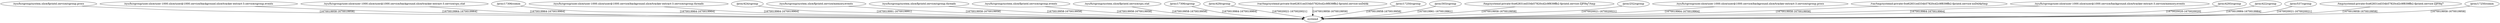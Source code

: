 digraph {
	"/sys/fs/cgroup/system.slice/fprintd.service/cgroup.procs" [shape=oval]
	"/sys/fs/cgroup/user.slice/user-1000.slice/user@1000.service/background.slice/tracker-extract-3.service/cgroup.events" [shape=oval]
	"/sys/fs/cgroup/user.slice/user-1000.slice/user@1000.service/background.slice/tracker-extract-3.service/cpu.stat" [shape=oval]
	"/proc/17306/comm" [shape=oval]
	"/sys/fs/cgroup/user.slice/user-1000.slice/user@1000.service/background.slice/tracker-extract-3.service/cgroup.threads" [shape=oval]
	"/proc/424/cgroup" [shape=oval]
	"/sys/fs/cgroup/system.slice/fprintd.service/memory.events" [shape=oval]
	"/sys/fs/cgroup/system.slice/fprintd.service/cgroup.threads" [shape=oval]
	"/sys/fs/cgroup/system.slice/fprintd.service/cgroup.events" [shape=oval]
	"/sys/fs/cgroup/system.slice/fprintd.service/cpu.stat" [shape=oval]
	"/proc/17306/cgroup" [shape=oval]
	"/proc/429/cgroup" [shape=oval]
	"/var/tmp/systemd-private-0ce62831ed334b57820cd2c9f839ffb2-fprintd.service-xnDdAk" [shape=oval]
	"/proc/17250/cgroup" [shape=oval]
	"/proc/303/cgroup" [shape=oval]
	systemd [shape=oval]
	"/tmp/systemd-private-0ce62831ed334b57820cd2c9f839ffb2-fprintd.service-ZJFHq7/tmp" [shape=oval]
	"/proc/252/cgroup" [shape=oval]
	"/sys/fs/cgroup/user.slice/user-1000.slice/user@1000.service/background.slice/tracker-extract-3.service/cgroup.procs" [shape=oval]
	"/var/tmp/systemd-private-0ce62831ed334b57820cd2c9f839ffb2-fprintd.service-xnDdAk/tmp" [shape=oval]
	"/sys/fs/cgroup/user.slice/user-1000.slice/user@1000.service/background.slice/tracker-extract-3.service/memory.events" [shape=oval]
	"/proc/4293/cgroup" [shape=oval]
	"/proc/422/cgroup" [shape=oval]
	"/proc/537/cgroup" [shape=oval]
	"/tmp/systemd-private-0ce62831ed334b57820cd2c9f839ffb2-fprintd.service-ZJFHq7" [shape=oval]
	"/proc/17250/comm" [shape=oval]
	"/proc/4293/cgroup" -> systemd [label="[1670020020-1670020020]"]
	"/proc/422/cgroup" -> systemd [label="[1670019984-1670019984]"]
	"/var/tmp/systemd-private-0ce62831ed334b57820cd2c9f839ffb2-fprintd.service-xnDdAk/tmp" -> systemd [label="[1670019958-1670019958]"]
	"/tmp/systemd-private-0ce62831ed334b57820cd2c9f839ffb2-fprintd.service-ZJFHq7" -> systemd [label="[1670019958-1670019958]"]
	"/sys/fs/cgroup/system.slice/fprintd.service/cgroup.events" -> systemd [label="[1670019958-1670019958]"]
	"/sys/fs/cgroup/system.slice/fprintd.service/memory.events" -> systemd [label="[1670019958-1670019958]"]
	"/sys/fs/cgroup/system.slice/fprintd.service/cpu.stat" -> systemd [label="[1670019958-1670019958]"]
	"/tmp/systemd-private-0ce62831ed334b57820cd2c9f839ffb2-fprintd.service-ZJFHq7/tmp" -> systemd [label="[1670019958-1670019958]"]
	"/proc/17306/comm" -> systemd [label="[1670019964-1670019964]"]
	"/sys/fs/cgroup/user.slice/user-1000.slice/user@1000.service/background.slice/tracker-extract-3.service/cgroup.events" -> systemd [label="[1670019964-1670019964]"]
	"/sys/fs/cgroup/user.slice/user-1000.slice/user@1000.service/background.slice/tracker-extract-3.service/cpu.stat" -> systemd [label="[1670019964-1670019964]"]
	"/proc/17250/comm" -> systemd [label="[1670019958-1670019958]"]
	"/proc/537/cgroup" -> systemd [label="[1670020021-1670020021]"]
	"/proc/17306/cgroup" -> systemd [label="[1670019964-1670019964]"]
	"/proc/252/cgroup" -> systemd [label="[1670020021-1670020021]"]
	"/sys/fs/cgroup/system.slice/fprintd.service/cgroup.procs" -> systemd [label="[1670019958-1670019958]"]
	"/sys/fs/cgroup/system.slice/fprintd.service/cgroup.threads" -> systemd [label="[1670019958-1670019958]"]
	"/proc/303/cgroup" -> systemd [label="[1670019961-1670019961]"]
	"/var/tmp/systemd-private-0ce62831ed334b57820cd2c9f839ffb2-fprintd.service-xnDdAk" -> systemd [label="[1670019958-1670019958]"]
	"/sys/fs/cgroup/user.slice/user-1000.slice/user@1000.service/background.slice/tracker-extract-3.service/cgroup.threads" -> systemd [label="[1670019964-1670019964]"]
	"/proc/429/cgroup" -> systemd [label="[1670020021-1670020021]"]
	"/sys/fs/cgroup/user.slice/user-1000.slice/user@1000.service/background.slice/tracker-extract-3.service/memory.events" -> systemd [label="[1670019964-1670019964]"]
	"/proc/17250/cgroup" -> systemd [label="[1670019958-1670019958]"]
	"/proc/424/cgroup" -> systemd [label="[1670019991-1670019991]"]
	"/sys/fs/cgroup/user.slice/user-1000.slice/user@1000.service/background.slice/tracker-extract-3.service/cgroup.procs" -> systemd [label="[1670019964-1670019964]"]
}
